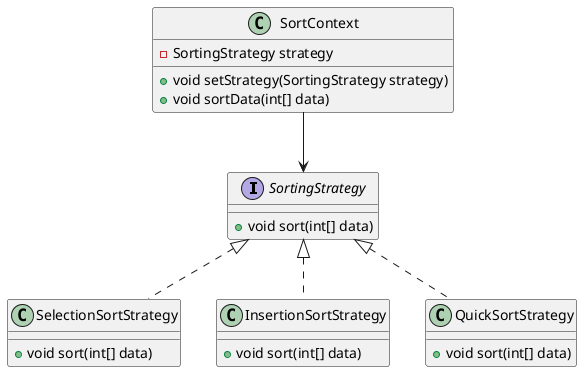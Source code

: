 @startuml

interface SortingStrategy {
    + void sort(int[] data)
}

class SelectionSortStrategy {
    + void sort(int[] data)
}

class InsertionSortStrategy {
    + void sort(int[] data)
}

class QuickSortStrategy {
    + void sort(int[] data)
}

class SortContext {
    - SortingStrategy strategy
    + void setStrategy(SortingStrategy strategy)
    + void sortData(int[] data)
}

SortContext  -->  SortingStrategy
SortingStrategy <|.. SelectionSortStrategy
SortingStrategy <|.. InsertionSortStrategy
SortingStrategy <|.. QuickSortStrategy

@enduml